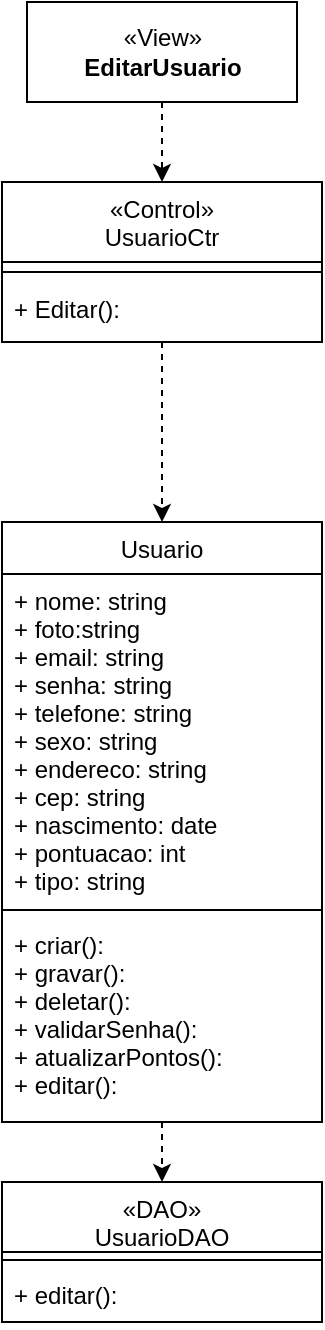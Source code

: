 <mxfile version="24.3.0" type="github">
  <diagram name="Página-1" id="9kMNWzOG0qoD_WVptcO0">
    <mxGraphModel dx="1290" dy="557" grid="1" gridSize="10" guides="1" tooltips="1" connect="1" arrows="1" fold="1" page="1" pageScale="1" pageWidth="827" pageHeight="1169" math="0" shadow="0">
      <root>
        <mxCell id="0" />
        <mxCell id="1" parent="0" />
        <mxCell id="Vvl6f1CP4TVj-qOPn6Si-1" style="edgeStyle=orthogonalEdgeStyle;rounded=0;orthogonalLoop=1;jettySize=auto;html=1;exitX=0.5;exitY=1;exitDx=0;exitDy=0;entryX=0.5;entryY=0;entryDx=0;entryDy=0;dashed=1;" edge="1" parent="1" source="Vvl6f1CP4TVj-qOPn6Si-2" target="Vvl6f1CP4TVj-qOPn6Si-6">
          <mxGeometry relative="1" as="geometry" />
        </mxCell>
        <mxCell id="Vvl6f1CP4TVj-qOPn6Si-2" value="Usuario" style="swimlane;fontStyle=0;align=center;verticalAlign=top;childLayout=stackLayout;horizontal=1;startSize=26;horizontalStack=0;resizeParent=1;resizeLast=0;collapsible=1;marginBottom=0;rounded=0;shadow=0;strokeWidth=1;" vertex="1" parent="1">
          <mxGeometry x="150" y="330" width="160" height="300" as="geometry">
            <mxRectangle x="340" y="380" width="170" height="26" as="alternateBounds" />
          </mxGeometry>
        </mxCell>
        <mxCell id="Vvl6f1CP4TVj-qOPn6Si-3" value="+ nome: string&#xa;+ foto:string&#xa;+ email: string&#xa;+ senha: string&#xa;+ telefone: string&#xa;+ sexo: string&#xa;+ endereco: string&#xa;+ cep: string&#xa;+ nascimento: date&#xa;+ pontuacao: int&#xa;+ tipo: string " style="text;align=left;verticalAlign=top;spacingLeft=4;spacingRight=4;overflow=hidden;rotatable=0;points=[[0,0.5],[1,0.5]];portConstraint=eastwest;" vertex="1" parent="Vvl6f1CP4TVj-qOPn6Si-2">
          <mxGeometry y="26" width="160" height="164" as="geometry" />
        </mxCell>
        <mxCell id="Vvl6f1CP4TVj-qOPn6Si-4" value="" style="line;html=1;strokeWidth=1;align=left;verticalAlign=middle;spacingTop=-1;spacingLeft=3;spacingRight=3;rotatable=0;labelPosition=right;points=[];portConstraint=eastwest;" vertex="1" parent="Vvl6f1CP4TVj-qOPn6Si-2">
          <mxGeometry y="190" width="160" height="8" as="geometry" />
        </mxCell>
        <mxCell id="Vvl6f1CP4TVj-qOPn6Si-5" value="+ criar(): &#xa;+ gravar():&#xa;+ deletar(): &#xa;+ validarSenha():&#xa;+ atualizarPontos():&#xa;+ editar():" style="text;align=left;verticalAlign=top;spacingLeft=4;spacingRight=4;overflow=hidden;rotatable=0;points=[[0,0.5],[1,0.5]];portConstraint=eastwest;" vertex="1" parent="Vvl6f1CP4TVj-qOPn6Si-2">
          <mxGeometry y="198" width="160" height="102" as="geometry" />
        </mxCell>
        <mxCell id="Vvl6f1CP4TVj-qOPn6Si-6" value="«DAO»&#xa;UsuarioDAO&#xa;" style="swimlane;fontStyle=0;align=center;verticalAlign=top;childLayout=stackLayout;horizontal=1;startSize=35;horizontalStack=0;resizeParent=1;resizeLast=0;collapsible=1;marginBottom=0;rounded=0;shadow=0;strokeWidth=1;" vertex="1" parent="1">
          <mxGeometry x="150" y="660" width="160" height="70" as="geometry">
            <mxRectangle x="340" y="380" width="170" height="26" as="alternateBounds" />
          </mxGeometry>
        </mxCell>
        <mxCell id="Vvl6f1CP4TVj-qOPn6Si-7" value="" style="line;html=1;strokeWidth=1;align=left;verticalAlign=middle;spacingTop=-1;spacingLeft=3;spacingRight=3;rotatable=0;labelPosition=right;points=[];portConstraint=eastwest;" vertex="1" parent="Vvl6f1CP4TVj-qOPn6Si-6">
          <mxGeometry y="35" width="160" height="8" as="geometry" />
        </mxCell>
        <mxCell id="Vvl6f1CP4TVj-qOPn6Si-8" value="+ editar():" style="text;align=left;verticalAlign=top;spacingLeft=4;spacingRight=4;overflow=hidden;rotatable=0;points=[[0,0.5],[1,0.5]];portConstraint=eastwest;" vertex="1" parent="Vvl6f1CP4TVj-qOPn6Si-6">
          <mxGeometry y="43" width="160" height="27" as="geometry" />
        </mxCell>
        <mxCell id="Vvl6f1CP4TVj-qOPn6Si-9" style="edgeStyle=orthogonalEdgeStyle;rounded=0;orthogonalLoop=1;jettySize=auto;html=1;entryX=0.5;entryY=0;entryDx=0;entryDy=0;dashed=1;" edge="1" parent="1" source="Vvl6f1CP4TVj-qOPn6Si-10" target="Vvl6f1CP4TVj-qOPn6Si-12">
          <mxGeometry relative="1" as="geometry">
            <mxPoint x="300" y="135" as="targetPoint" />
          </mxGeometry>
        </mxCell>
        <mxCell id="Vvl6f1CP4TVj-qOPn6Si-10" value="«View»&lt;br&gt;&lt;b&gt;EditarUsuario&lt;br&gt;&lt;/b&gt;" style="html=1;whiteSpace=wrap;" vertex="1" parent="1">
          <mxGeometry x="162.5" y="70" width="135" height="50" as="geometry" />
        </mxCell>
        <mxCell id="Vvl6f1CP4TVj-qOPn6Si-11" style="edgeStyle=orthogonalEdgeStyle;rounded=0;orthogonalLoop=1;jettySize=auto;html=1;exitX=0.5;exitY=1;exitDx=0;exitDy=0;entryX=0.5;entryY=0;entryDx=0;entryDy=0;dashed=1;" edge="1" parent="1" source="Vvl6f1CP4TVj-qOPn6Si-12">
          <mxGeometry relative="1" as="geometry">
            <mxPoint x="272.5" y="160" as="sourcePoint" />
            <mxPoint x="230" y="330" as="targetPoint" />
          </mxGeometry>
        </mxCell>
        <mxCell id="Vvl6f1CP4TVj-qOPn6Si-12" value="«Control»&#xa;UsuarioCtr" style="swimlane;fontStyle=0;align=center;verticalAlign=top;childLayout=stackLayout;horizontal=1;startSize=40;horizontalStack=0;resizeParent=1;resizeLast=0;collapsible=1;marginBottom=0;rounded=0;shadow=0;strokeWidth=1;" vertex="1" parent="1">
          <mxGeometry x="150" y="160" width="160" height="80" as="geometry">
            <mxRectangle x="340" y="380" width="170" height="26" as="alternateBounds" />
          </mxGeometry>
        </mxCell>
        <mxCell id="Vvl6f1CP4TVj-qOPn6Si-13" value="" style="line;html=1;strokeWidth=1;align=left;verticalAlign=middle;spacingTop=-1;spacingLeft=3;spacingRight=3;rotatable=0;labelPosition=right;points=[];portConstraint=eastwest;" vertex="1" parent="Vvl6f1CP4TVj-qOPn6Si-12">
          <mxGeometry y="40" width="160" height="10" as="geometry" />
        </mxCell>
        <mxCell id="Vvl6f1CP4TVj-qOPn6Si-14" value="+ Editar():&#xa;" style="text;align=left;verticalAlign=top;spacingLeft=4;spacingRight=4;overflow=hidden;rotatable=0;points=[[0,0.5],[1,0.5]];portConstraint=eastwest;" vertex="1" parent="Vvl6f1CP4TVj-qOPn6Si-12">
          <mxGeometry y="50" width="160" height="30" as="geometry" />
        </mxCell>
      </root>
    </mxGraphModel>
  </diagram>
</mxfile>
